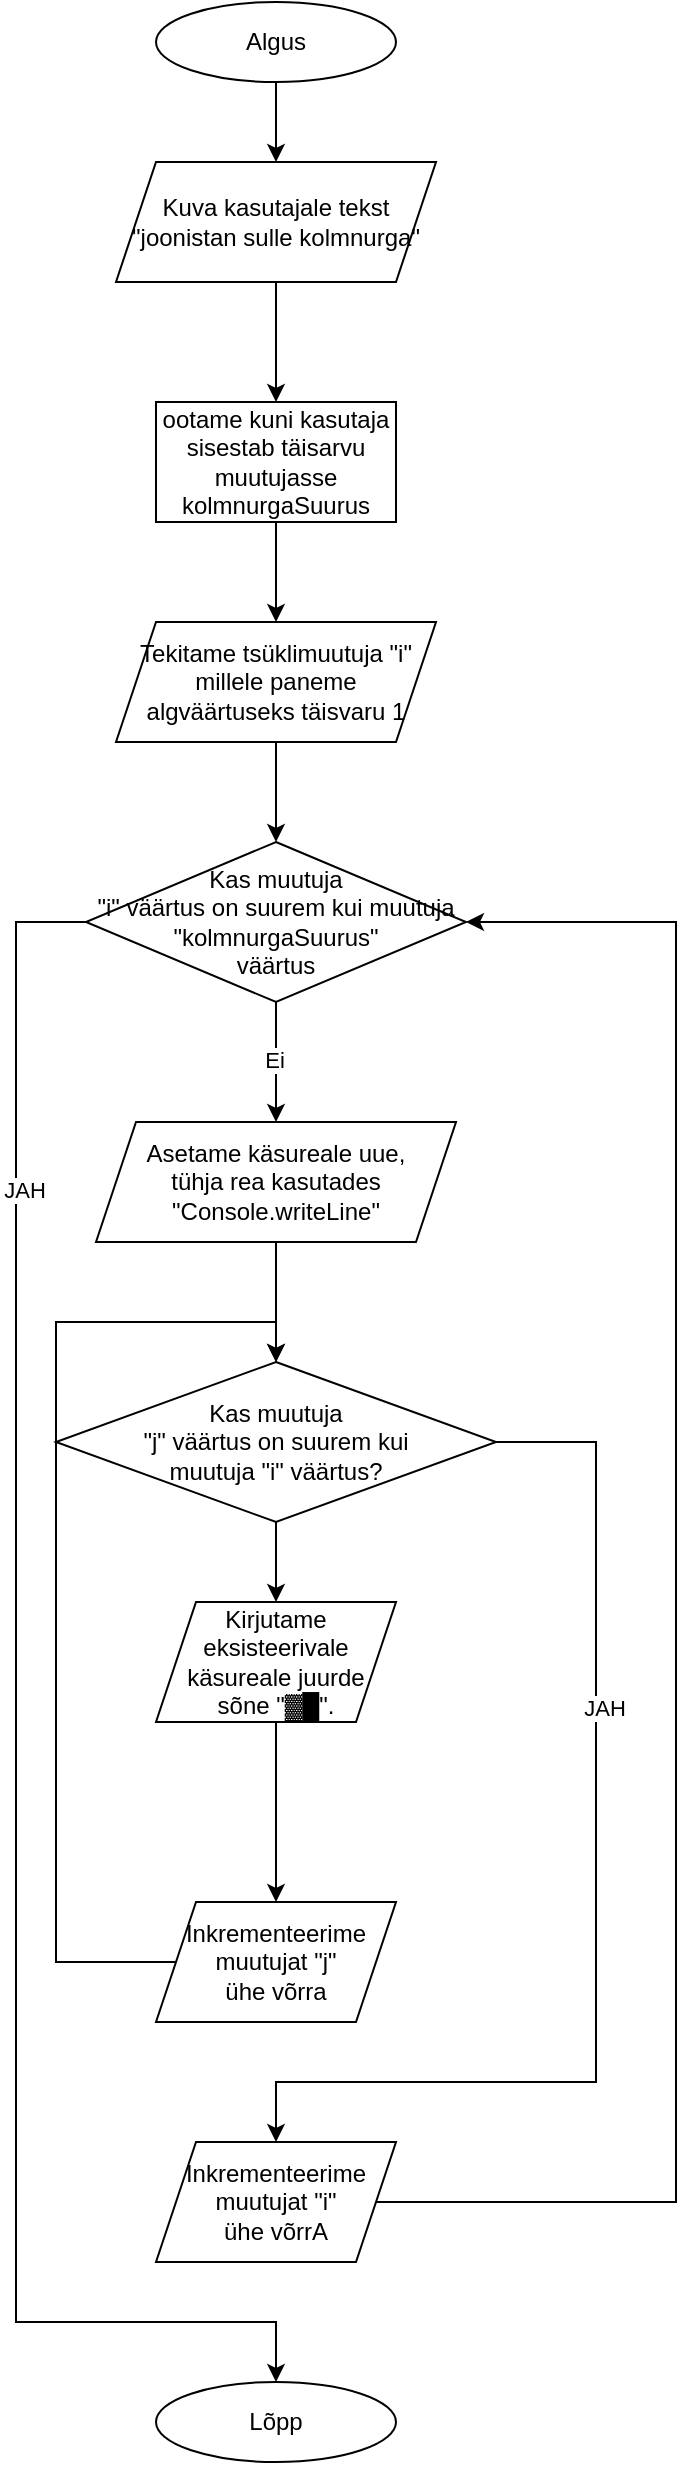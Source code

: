 <mxfile version="28.2.5">
  <diagram name="Leht-1" id="4p1s0bG-C9lkEBlRn2rG">
    <mxGraphModel dx="729" dy="848" grid="1" gridSize="10" guides="1" tooltips="1" connect="1" arrows="1" fold="1" page="1" pageScale="1" pageWidth="827" pageHeight="1169" math="0" shadow="0">
      <root>
        <mxCell id="0" />
        <mxCell id="1" parent="0" />
        <mxCell id="07DwHyM8mWbAU5XU0Gau-3" value="" style="edgeStyle=orthogonalEdgeStyle;rounded=0;orthogonalLoop=1;jettySize=auto;html=1;" edge="1" parent="1" source="07DwHyM8mWbAU5XU0Gau-1" target="07DwHyM8mWbAU5XU0Gau-2">
          <mxGeometry relative="1" as="geometry" />
        </mxCell>
        <mxCell id="07DwHyM8mWbAU5XU0Gau-1" value="Algus" style="ellipse;whiteSpace=wrap;html=1;" vertex="1" parent="1">
          <mxGeometry x="190" y="320" width="120" height="40" as="geometry" />
        </mxCell>
        <mxCell id="07DwHyM8mWbAU5XU0Gau-10" value="" style="edgeStyle=orthogonalEdgeStyle;rounded=0;orthogonalLoop=1;jettySize=auto;html=1;" edge="1" parent="1" source="07DwHyM8mWbAU5XU0Gau-2" target="07DwHyM8mWbAU5XU0Gau-9">
          <mxGeometry relative="1" as="geometry" />
        </mxCell>
        <mxCell id="07DwHyM8mWbAU5XU0Gau-2" value="Kuva kasutajale tekst&lt;div&gt;&quot;joonistan sulle kolmnurga&quot;&lt;/div&gt;" style="shape=parallelogram;perimeter=parallelogramPerimeter;whiteSpace=wrap;html=1;fixedSize=1;" vertex="1" parent="1">
          <mxGeometry x="170" y="400" width="160" height="60" as="geometry" />
        </mxCell>
        <mxCell id="07DwHyM8mWbAU5XU0Gau-12" value="" style="edgeStyle=orthogonalEdgeStyle;rounded=0;orthogonalLoop=1;jettySize=auto;html=1;" edge="1" parent="1" source="07DwHyM8mWbAU5XU0Gau-9" target="07DwHyM8mWbAU5XU0Gau-11">
          <mxGeometry relative="1" as="geometry" />
        </mxCell>
        <mxCell id="07DwHyM8mWbAU5XU0Gau-9" value="ootame kuni kasutaja&lt;div&gt;sisestab täisarvu&lt;/div&gt;&lt;div&gt;muutujasse&lt;/div&gt;&lt;div&gt;kolmnurgaSuurus&lt;/div&gt;" style="whiteSpace=wrap;html=1;" vertex="1" parent="1">
          <mxGeometry x="190" y="520" width="120" height="60" as="geometry" />
        </mxCell>
        <mxCell id="07DwHyM8mWbAU5XU0Gau-14" value="" style="edgeStyle=orthogonalEdgeStyle;rounded=0;orthogonalLoop=1;jettySize=auto;html=1;" edge="1" parent="1" source="07DwHyM8mWbAU5XU0Gau-11" target="07DwHyM8mWbAU5XU0Gau-13">
          <mxGeometry relative="1" as="geometry" />
        </mxCell>
        <mxCell id="07DwHyM8mWbAU5XU0Gau-11" value="Tekitame tsüklimuutuja &quot;i&quot;&lt;div&gt;millele paneme&lt;/div&gt;&lt;div&gt;algväärtuseks täisvaru 1&lt;/div&gt;" style="shape=parallelogram;perimeter=parallelogramPerimeter;whiteSpace=wrap;html=1;fixedSize=1;" vertex="1" parent="1">
          <mxGeometry x="170" y="630" width="160" height="60" as="geometry" />
        </mxCell>
        <mxCell id="07DwHyM8mWbAU5XU0Gau-16" value="" style="edgeStyle=orthogonalEdgeStyle;rounded=0;orthogonalLoop=1;jettySize=auto;html=1;" edge="1" parent="1" source="07DwHyM8mWbAU5XU0Gau-13" target="07DwHyM8mWbAU5XU0Gau-15">
          <mxGeometry relative="1" as="geometry" />
        </mxCell>
        <mxCell id="07DwHyM8mWbAU5XU0Gau-18" value="Ei" style="edgeLabel;html=1;align=center;verticalAlign=middle;resizable=0;points=[];" vertex="1" connectable="0" parent="07DwHyM8mWbAU5XU0Gau-16">
          <mxGeometry x="-0.033" y="-1" relative="1" as="geometry">
            <mxPoint as="offset" />
          </mxGeometry>
        </mxCell>
        <mxCell id="07DwHyM8mWbAU5XU0Gau-20" style="edgeStyle=orthogonalEdgeStyle;rounded=0;orthogonalLoop=1;jettySize=auto;html=1;entryX=0.5;entryY=0;entryDx=0;entryDy=0;" edge="1" parent="1" source="07DwHyM8mWbAU5XU0Gau-13" target="07DwHyM8mWbAU5XU0Gau-17">
          <mxGeometry relative="1" as="geometry">
            <Array as="points">
              <mxPoint x="120" y="780" />
              <mxPoint x="120" y="1480" />
              <mxPoint x="250" y="1480" />
            </Array>
          </mxGeometry>
        </mxCell>
        <mxCell id="07DwHyM8mWbAU5XU0Gau-21" value="JAH" style="edgeLabel;html=1;align=center;verticalAlign=middle;resizable=0;points=[];" vertex="1" connectable="0" parent="07DwHyM8mWbAU5XU0Gau-20">
          <mxGeometry x="-0.622" y="4" relative="1" as="geometry">
            <mxPoint as="offset" />
          </mxGeometry>
        </mxCell>
        <mxCell id="07DwHyM8mWbAU5XU0Gau-13" value="Kas muutuja&lt;div&gt;&quot;i&quot; väärtus on suurem kui muutuja &quot;kolmnurgaSuurus&quot;&lt;/div&gt;&lt;div&gt;väärtus&lt;/div&gt;" style="rhombus;whiteSpace=wrap;html=1;" vertex="1" parent="1">
          <mxGeometry x="155" y="740" width="190" height="80" as="geometry" />
        </mxCell>
        <mxCell id="07DwHyM8mWbAU5XU0Gau-23" value="" style="edgeStyle=orthogonalEdgeStyle;rounded=0;orthogonalLoop=1;jettySize=auto;html=1;" edge="1" parent="1" source="07DwHyM8mWbAU5XU0Gau-15" target="07DwHyM8mWbAU5XU0Gau-22">
          <mxGeometry relative="1" as="geometry" />
        </mxCell>
        <mxCell id="07DwHyM8mWbAU5XU0Gau-15" value="Asetame käsureale uue,&lt;div&gt;tühja rea kasutades &quot;Console.writeLine&quot;&lt;/div&gt;" style="shape=parallelogram;perimeter=parallelogramPerimeter;whiteSpace=wrap;html=1;fixedSize=1;" vertex="1" parent="1">
          <mxGeometry x="160" y="880" width="180" height="60" as="geometry" />
        </mxCell>
        <mxCell id="07DwHyM8mWbAU5XU0Gau-17" value="Lõpp" style="ellipse;whiteSpace=wrap;html=1;" vertex="1" parent="1">
          <mxGeometry x="190" y="1510" width="120" height="40" as="geometry" />
        </mxCell>
        <mxCell id="07DwHyM8mWbAU5XU0Gau-27" value="" style="edgeStyle=orthogonalEdgeStyle;rounded=0;orthogonalLoop=1;jettySize=auto;html=1;" edge="1" parent="1" source="07DwHyM8mWbAU5XU0Gau-22" target="07DwHyM8mWbAU5XU0Gau-24">
          <mxGeometry relative="1" as="geometry" />
        </mxCell>
        <mxCell id="07DwHyM8mWbAU5XU0Gau-30" value="" style="edgeStyle=orthogonalEdgeStyle;rounded=0;orthogonalLoop=1;jettySize=auto;html=1;" edge="1" parent="1" source="07DwHyM8mWbAU5XU0Gau-22" target="07DwHyM8mWbAU5XU0Gau-29">
          <mxGeometry relative="1" as="geometry">
            <Array as="points">
              <mxPoint x="410" y="1040" />
              <mxPoint x="410" y="1360" />
              <mxPoint x="250" y="1360" />
            </Array>
          </mxGeometry>
        </mxCell>
        <mxCell id="07DwHyM8mWbAU5XU0Gau-31" value="JAH" style="edgeLabel;html=1;align=center;verticalAlign=middle;resizable=0;points=[];" vertex="1" connectable="0" parent="07DwHyM8mWbAU5XU0Gau-30">
          <mxGeometry x="-0.348" y="4" relative="1" as="geometry">
            <mxPoint as="offset" />
          </mxGeometry>
        </mxCell>
        <mxCell id="07DwHyM8mWbAU5XU0Gau-22" value="Kas muutuja&lt;div&gt;&quot;j&quot; väärtus on suurem kui&lt;/div&gt;&lt;div&gt;muutuja &quot;i&quot; väärtus?&lt;/div&gt;" style="rhombus;whiteSpace=wrap;html=1;" vertex="1" parent="1">
          <mxGeometry x="140" y="1000" width="220" height="80" as="geometry" />
        </mxCell>
        <mxCell id="07DwHyM8mWbAU5XU0Gau-26" value="" style="edgeStyle=orthogonalEdgeStyle;rounded=0;orthogonalLoop=1;jettySize=auto;html=1;" edge="1" parent="1" source="07DwHyM8mWbAU5XU0Gau-24" target="07DwHyM8mWbAU5XU0Gau-25">
          <mxGeometry relative="1" as="geometry" />
        </mxCell>
        <mxCell id="07DwHyM8mWbAU5XU0Gau-24" value="Kirjutame eksisteerivale&lt;div&gt;käsureale juurde sõne &quot;▓█&quot;.&lt;/div&gt;" style="shape=parallelogram;perimeter=parallelogramPerimeter;whiteSpace=wrap;html=1;fixedSize=1;" vertex="1" parent="1">
          <mxGeometry x="190" y="1120" width="120" height="60" as="geometry" />
        </mxCell>
        <mxCell id="07DwHyM8mWbAU5XU0Gau-32" style="edgeStyle=orthogonalEdgeStyle;rounded=0;orthogonalLoop=1;jettySize=auto;html=1;entryX=0.5;entryY=0;entryDx=0;entryDy=0;" edge="1" parent="1" source="07DwHyM8mWbAU5XU0Gau-25" target="07DwHyM8mWbAU5XU0Gau-22">
          <mxGeometry relative="1" as="geometry">
            <mxPoint x="130" y="970" as="targetPoint" />
            <Array as="points">
              <mxPoint x="140" y="1300" />
              <mxPoint x="140" y="980" />
              <mxPoint x="250" y="980" />
            </Array>
          </mxGeometry>
        </mxCell>
        <mxCell id="07DwHyM8mWbAU5XU0Gau-25" value="Inkrementeerime&lt;div&gt;muutujat &quot;j&quot;&lt;/div&gt;&lt;div&gt;ühe võrra&lt;/div&gt;" style="shape=parallelogram;perimeter=parallelogramPerimeter;whiteSpace=wrap;html=1;fixedSize=1;" vertex="1" parent="1">
          <mxGeometry x="190" y="1270" width="120" height="60" as="geometry" />
        </mxCell>
        <mxCell id="07DwHyM8mWbAU5XU0Gau-36" style="edgeStyle=orthogonalEdgeStyle;rounded=0;orthogonalLoop=1;jettySize=auto;html=1;entryX=1;entryY=0.5;entryDx=0;entryDy=0;" edge="1" parent="1" source="07DwHyM8mWbAU5XU0Gau-29" target="07DwHyM8mWbAU5XU0Gau-13">
          <mxGeometry relative="1" as="geometry">
            <Array as="points">
              <mxPoint x="450" y="1420" />
              <mxPoint x="450" y="780" />
            </Array>
          </mxGeometry>
        </mxCell>
        <mxCell id="07DwHyM8mWbAU5XU0Gau-29" value="Inkrementeerime&lt;div&gt;muutujat &quot;i&quot;&lt;/div&gt;&lt;div&gt;ühe võrrA&lt;/div&gt;" style="shape=parallelogram;perimeter=parallelogramPerimeter;whiteSpace=wrap;html=1;fixedSize=1;" vertex="1" parent="1">
          <mxGeometry x="190" y="1390" width="120" height="60" as="geometry" />
        </mxCell>
      </root>
    </mxGraphModel>
  </diagram>
</mxfile>
